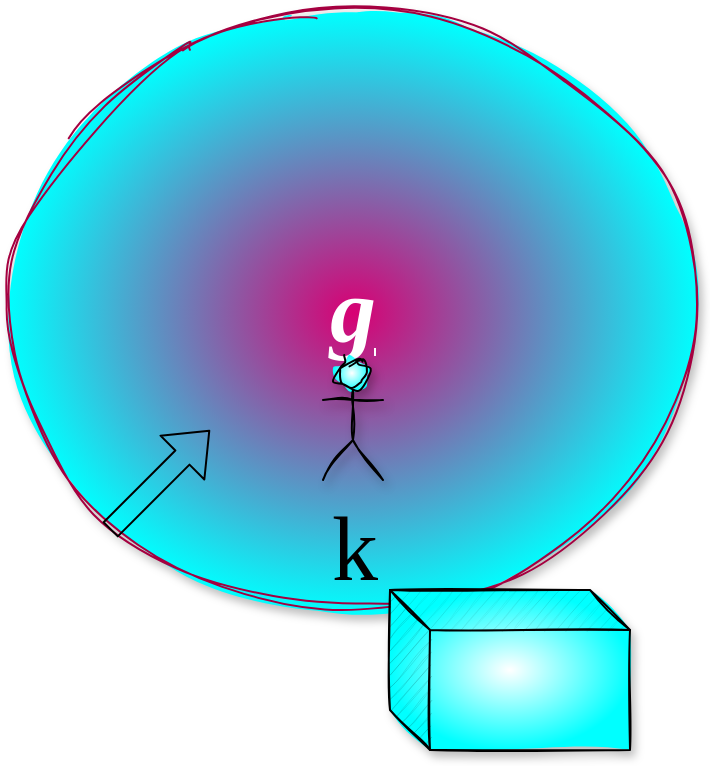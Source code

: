 <mxfile>
    <diagram id="Q8GeIJUwyWDNPiCDLRA0" name="Page-1">
        <mxGraphModel dx="908" dy="1001" grid="1" gridSize="10" guides="1" tooltips="1" connect="1" arrows="1" fold="1" page="1" pageScale="1" pageWidth="400" pageHeight="400" math="0" shadow="0">
            <root>
                <mxCell id="0"/>
                <mxCell id="1" parent="0"/>
                <mxCell id="2" value="&lt;h1&gt;&lt;font style=&quot;font-size: 46px;&quot; face=&quot;Lucida Console&quot;&gt;&lt;i&gt;&lt;u&gt;g&lt;/u&gt;&lt;/i&gt;&lt;/font&gt;&lt;/h1&gt;" style="ellipse;whiteSpace=wrap;html=1;align=center;newEdgeStyle={&quot;edgeStyle&quot;:&quot;entityRelationEdgeStyle&quot;,&quot;startArrow&quot;:&quot;none&quot;,&quot;endArrow&quot;:&quot;none&quot;,&quot;segment&quot;:10,&quot;curved&quot;:1,&quot;sourcePerimeterSpacing&quot;:0,&quot;targetPerimeterSpacing&quot;:0};treeFolding=1;treeMoving=1;fillColor=#d80073;fontColor=#ffffff;strokeColor=#A50040;gradientColor=#00FFFF;gradientDirection=radial;sketch=1;curveFitting=1;jiggle=2;shadow=1;" vertex="1" parent="1">
                    <mxGeometry x="10" y="10" width="343" height="300" as="geometry"/>
                </mxCell>
                <mxCell id="3" value="" style="shape=flexArrow;endArrow=classic;html=1;fontFamily=Lucida Console;fontSize=46;" edge="1" parent="1">
                    <mxGeometry width="50" height="50" relative="1" as="geometry">
                        <mxPoint x="60" y="270" as="sourcePoint"/>
                        <mxPoint x="110" y="220" as="targetPoint"/>
                    </mxGeometry>
                </mxCell>
                <mxCell id="4" value="k" style="shape=umlActor;verticalLabelPosition=bottom;verticalAlign=top;html=1;outlineConnect=0;fontFamily=Lucida Console;fontSize=46;gradientColor=#00FFFF;gradientDirection=radial;sketch=1;curveFitting=1;jiggle=2;shadow=1;" vertex="1" parent="1">
                    <mxGeometry x="166.5" y="185" width="30" height="60" as="geometry"/>
                </mxCell>
                <mxCell id="5" value="" style="shape=cube;whiteSpace=wrap;html=1;boundedLbl=1;backgroundOutline=1;darkOpacity=0.05;darkOpacity2=0.1;shadow=1;sketch=1;fontFamily=Lucida Console;fontSize=46;gradientColor=#00FFFF;gradientDirection=radial;" vertex="1" parent="1">
                    <mxGeometry x="200" y="300" width="120" height="80" as="geometry"/>
                </mxCell>
            </root>
        </mxGraphModel>
    </diagram>
</mxfile>